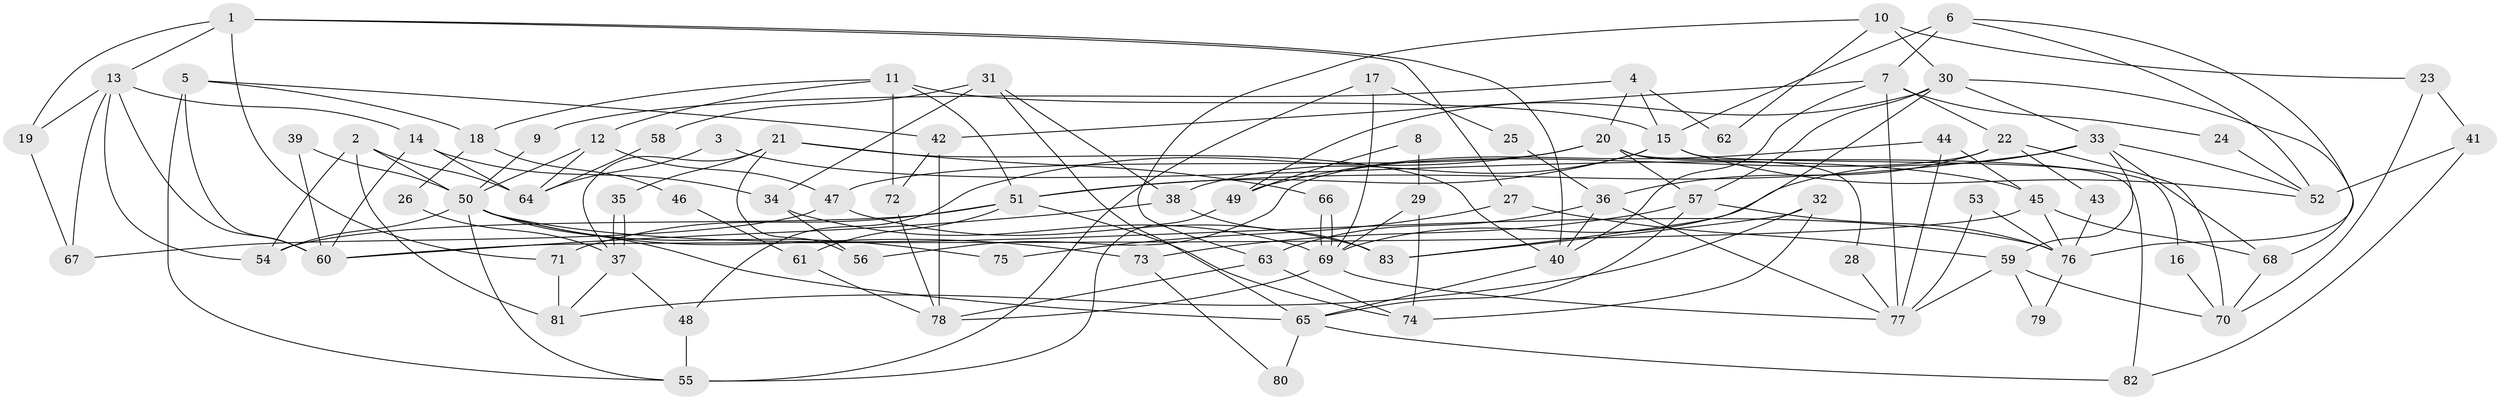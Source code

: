 // Generated by graph-tools (version 1.1) at 2025/35/03/09/25 02:35:55]
// undirected, 83 vertices, 166 edges
graph export_dot {
graph [start="1"]
  node [color=gray90,style=filled];
  1;
  2;
  3;
  4;
  5;
  6;
  7;
  8;
  9;
  10;
  11;
  12;
  13;
  14;
  15;
  16;
  17;
  18;
  19;
  20;
  21;
  22;
  23;
  24;
  25;
  26;
  27;
  28;
  29;
  30;
  31;
  32;
  33;
  34;
  35;
  36;
  37;
  38;
  39;
  40;
  41;
  42;
  43;
  44;
  45;
  46;
  47;
  48;
  49;
  50;
  51;
  52;
  53;
  54;
  55;
  56;
  57;
  58;
  59;
  60;
  61;
  62;
  63;
  64;
  65;
  66;
  67;
  68;
  69;
  70;
  71;
  72;
  73;
  74;
  75;
  76;
  77;
  78;
  79;
  80;
  81;
  82;
  83;
  1 -- 40;
  1 -- 13;
  1 -- 19;
  1 -- 27;
  1 -- 71;
  2 -- 54;
  2 -- 50;
  2 -- 64;
  2 -- 81;
  3 -- 45;
  3 -- 64;
  4 -- 15;
  4 -- 20;
  4 -- 9;
  4 -- 62;
  5 -- 55;
  5 -- 60;
  5 -- 18;
  5 -- 42;
  6 -- 76;
  6 -- 15;
  6 -- 7;
  6 -- 52;
  7 -- 42;
  7 -- 22;
  7 -- 24;
  7 -- 40;
  7 -- 77;
  8 -- 49;
  8 -- 29;
  9 -- 50;
  10 -- 63;
  10 -- 30;
  10 -- 23;
  10 -- 62;
  11 -- 51;
  11 -- 12;
  11 -- 15;
  11 -- 18;
  11 -- 72;
  12 -- 64;
  12 -- 47;
  12 -- 50;
  13 -- 19;
  13 -- 14;
  13 -- 54;
  13 -- 60;
  13 -- 67;
  14 -- 34;
  14 -- 60;
  14 -- 64;
  15 -- 52;
  15 -- 16;
  15 -- 38;
  15 -- 51;
  16 -- 70;
  17 -- 69;
  17 -- 55;
  17 -- 25;
  18 -- 26;
  18 -- 46;
  19 -- 67;
  20 -- 48;
  20 -- 82;
  20 -- 28;
  20 -- 47;
  20 -- 57;
  21 -- 37;
  21 -- 40;
  21 -- 35;
  21 -- 56;
  21 -- 66;
  22 -- 56;
  22 -- 36;
  22 -- 43;
  22 -- 70;
  23 -- 70;
  23 -- 41;
  24 -- 52;
  25 -- 36;
  26 -- 37;
  27 -- 59;
  27 -- 75;
  28 -- 77;
  29 -- 74;
  29 -- 69;
  30 -- 33;
  30 -- 57;
  30 -- 49;
  30 -- 68;
  30 -- 83;
  31 -- 65;
  31 -- 38;
  31 -- 34;
  31 -- 58;
  32 -- 81;
  32 -- 74;
  32 -- 83;
  33 -- 51;
  33 -- 69;
  33 -- 52;
  33 -- 59;
  33 -- 68;
  34 -- 69;
  34 -- 56;
  35 -- 37;
  35 -- 37;
  36 -- 77;
  36 -- 40;
  36 -- 63;
  37 -- 81;
  37 -- 48;
  38 -- 83;
  38 -- 60;
  39 -- 60;
  39 -- 50;
  40 -- 65;
  41 -- 52;
  41 -- 82;
  42 -- 72;
  42 -- 78;
  43 -- 76;
  44 -- 77;
  44 -- 45;
  44 -- 49;
  45 -- 60;
  45 -- 68;
  45 -- 76;
  46 -- 61;
  47 -- 83;
  47 -- 67;
  48 -- 55;
  49 -- 55;
  50 -- 65;
  50 -- 54;
  50 -- 55;
  50 -- 73;
  50 -- 75;
  50 -- 76;
  51 -- 54;
  51 -- 61;
  51 -- 71;
  51 -- 74;
  53 -- 77;
  53 -- 76;
  57 -- 76;
  57 -- 65;
  57 -- 73;
  58 -- 64;
  59 -- 70;
  59 -- 77;
  59 -- 79;
  61 -- 78;
  63 -- 78;
  63 -- 74;
  65 -- 80;
  65 -- 82;
  66 -- 69;
  66 -- 69;
  68 -- 70;
  69 -- 77;
  69 -- 78;
  71 -- 81;
  72 -- 78;
  73 -- 80;
  76 -- 79;
}
